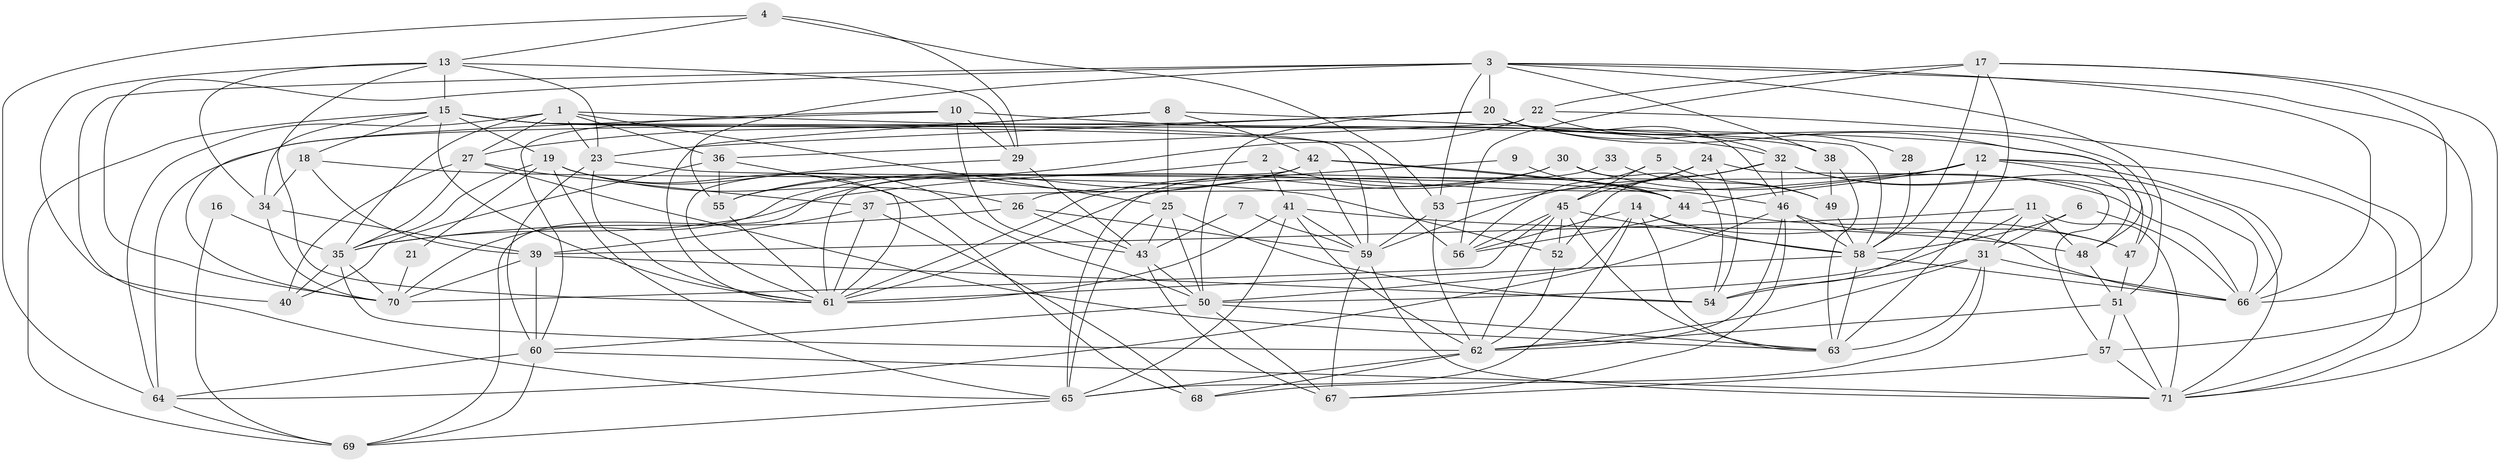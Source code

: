 // original degree distribution, {3: 0.2676056338028169, 6: 0.09859154929577464, 2: 0.14084507042253522, 5: 0.19014084507042253, 4: 0.2535211267605634, 7: 0.035211267605633804, 8: 0.014084507042253521}
// Generated by graph-tools (version 1.1) at 2025/26/03/09/25 03:26:14]
// undirected, 71 vertices, 210 edges
graph export_dot {
graph [start="1"]
  node [color=gray90,style=filled];
  1;
  2;
  3;
  4;
  5;
  6;
  7;
  8;
  9;
  10;
  11;
  12;
  13;
  14;
  15;
  16;
  17;
  18;
  19;
  20;
  21;
  22;
  23;
  24;
  25;
  26;
  27;
  28;
  29;
  30;
  31;
  32;
  33;
  34;
  35;
  36;
  37;
  38;
  39;
  40;
  41;
  42;
  43;
  44;
  45;
  46;
  47;
  48;
  49;
  50;
  51;
  52;
  53;
  54;
  55;
  56;
  57;
  58;
  59;
  60;
  61;
  62;
  63;
  64;
  65;
  66;
  67;
  68;
  69;
  70;
  71;
  1 -- 23 [weight=1.0];
  1 -- 25 [weight=1.0];
  1 -- 27 [weight=1.0];
  1 -- 35 [weight=1.0];
  1 -- 36 [weight=1.0];
  1 -- 47 [weight=1.0];
  1 -- 64 [weight=1.0];
  2 -- 41 [weight=1.0];
  2 -- 44 [weight=1.0];
  2 -- 70 [weight=1.0];
  3 -- 20 [weight=1.0];
  3 -- 38 [weight=1.0];
  3 -- 51 [weight=1.0];
  3 -- 53 [weight=1.0];
  3 -- 55 [weight=1.0];
  3 -- 57 [weight=1.0];
  3 -- 65 [weight=1.0];
  3 -- 66 [weight=1.0];
  3 -- 70 [weight=1.0];
  4 -- 13 [weight=1.0];
  4 -- 29 [weight=1.0];
  4 -- 53 [weight=1.0];
  4 -- 64 [weight=1.0];
  5 -- 45 [weight=1.0];
  5 -- 49 [weight=1.0];
  5 -- 56 [weight=1.0];
  6 -- 31 [weight=1.0];
  6 -- 58 [weight=1.0];
  6 -- 66 [weight=1.0];
  7 -- 43 [weight=1.0];
  7 -- 59 [weight=1.0];
  8 -- 25 [weight=1.0];
  8 -- 27 [weight=1.0];
  8 -- 42 [weight=1.0];
  8 -- 58 [weight=1.0];
  8 -- 61 [weight=1.0];
  9 -- 26 [weight=1.0];
  9 -- 44 [weight=1.0];
  10 -- 29 [weight=1.0];
  10 -- 32 [weight=1.0];
  10 -- 43 [weight=1.0];
  10 -- 60 [weight=1.0];
  10 -- 70 [weight=1.0];
  11 -- 31 [weight=1.0];
  11 -- 39 [weight=1.0];
  11 -- 48 [weight=1.0];
  11 -- 50 [weight=1.0];
  11 -- 71 [weight=1.0];
  12 -- 35 [weight=1.0];
  12 -- 44 [weight=1.0];
  12 -- 48 [weight=1.0];
  12 -- 54 [weight=1.0];
  12 -- 61 [weight=1.0];
  12 -- 66 [weight=1.0];
  12 -- 71 [weight=1.0];
  13 -- 15 [weight=1.0];
  13 -- 23 [weight=1.0];
  13 -- 29 [weight=1.0];
  13 -- 34 [weight=1.0];
  13 -- 40 [weight=1.0];
  13 -- 61 [weight=1.0];
  14 -- 50 [weight=1.0];
  14 -- 56 [weight=1.0];
  14 -- 58 [weight=1.0];
  14 -- 63 [weight=1.0];
  14 -- 65 [weight=1.0];
  14 -- 66 [weight=1.0];
  15 -- 18 [weight=1.0];
  15 -- 19 [weight=1.0];
  15 -- 34 [weight=1.0];
  15 -- 38 [weight=1.0];
  15 -- 56 [weight=1.0];
  15 -- 59 [weight=1.0];
  15 -- 61 [weight=1.0];
  15 -- 69 [weight=1.0];
  16 -- 35 [weight=1.0];
  16 -- 69 [weight=1.0];
  17 -- 22 [weight=1.0];
  17 -- 56 [weight=1.0];
  17 -- 58 [weight=1.0];
  17 -- 63 [weight=1.0];
  17 -- 66 [weight=1.0];
  17 -- 71 [weight=1.0];
  18 -- 34 [weight=1.0];
  18 -- 39 [weight=1.0];
  18 -- 52 [weight=1.0];
  19 -- 21 [weight=1.0];
  19 -- 26 [weight=1.0];
  19 -- 35 [weight=1.0];
  19 -- 50 [weight=1.0];
  19 -- 65 [weight=1.0];
  19 -- 68 [weight=1.0];
  20 -- 23 [weight=2.0];
  20 -- 28 [weight=1.0];
  20 -- 46 [weight=1.0];
  20 -- 47 [weight=1.0];
  20 -- 48 [weight=1.0];
  20 -- 50 [weight=1.0];
  20 -- 64 [weight=1.0];
  21 -- 70 [weight=1.0];
  22 -- 32 [weight=1.0];
  22 -- 36 [weight=1.0];
  22 -- 55 [weight=1.0];
  22 -- 71 [weight=1.0];
  23 -- 44 [weight=1.0];
  23 -- 60 [weight=1.0];
  23 -- 61 [weight=1.0];
  24 -- 45 [weight=1.0];
  24 -- 53 [weight=1.0];
  24 -- 54 [weight=1.0];
  24 -- 57 [weight=1.0];
  25 -- 43 [weight=1.0];
  25 -- 50 [weight=1.0];
  25 -- 54 [weight=1.0];
  25 -- 65 [weight=1.0];
  26 -- 35 [weight=1.0];
  26 -- 43 [weight=1.0];
  26 -- 59 [weight=1.0];
  27 -- 35 [weight=1.0];
  27 -- 37 [weight=1.0];
  27 -- 40 [weight=1.0];
  27 -- 63 [weight=1.0];
  28 -- 58 [weight=1.0];
  29 -- 43 [weight=1.0];
  29 -- 61 [weight=1.0];
  30 -- 37 [weight=1.0];
  30 -- 54 [weight=1.0];
  30 -- 61 [weight=1.0];
  30 -- 66 [weight=1.0];
  31 -- 54 [weight=1.0];
  31 -- 62 [weight=1.0];
  31 -- 63 [weight=1.0];
  31 -- 66 [weight=1.0];
  31 -- 68 [weight=1.0];
  32 -- 46 [weight=1.0];
  32 -- 52 [weight=1.0];
  32 -- 59 [weight=1.0];
  32 -- 66 [weight=1.0];
  32 -- 71 [weight=1.0];
  33 -- 49 [weight=1.0];
  33 -- 65 [weight=1.0];
  34 -- 39 [weight=1.0];
  34 -- 70 [weight=1.0];
  35 -- 40 [weight=1.0];
  35 -- 62 [weight=1.0];
  35 -- 70 [weight=1.0];
  36 -- 40 [weight=1.0];
  36 -- 55 [weight=1.0];
  36 -- 61 [weight=1.0];
  37 -- 39 [weight=1.0];
  37 -- 61 [weight=1.0];
  37 -- 68 [weight=1.0];
  38 -- 49 [weight=1.0];
  38 -- 63 [weight=1.0];
  39 -- 54 [weight=1.0];
  39 -- 60 [weight=1.0];
  39 -- 70 [weight=1.0];
  41 -- 48 [weight=1.0];
  41 -- 59 [weight=1.0];
  41 -- 61 [weight=1.0];
  41 -- 62 [weight=1.0];
  41 -- 65 [weight=1.0];
  42 -- 44 [weight=1.0];
  42 -- 46 [weight=1.0];
  42 -- 55 [weight=1.0];
  42 -- 59 [weight=1.0];
  42 -- 61 [weight=1.0];
  42 -- 69 [weight=1.0];
  43 -- 50 [weight=1.0];
  43 -- 67 [weight=1.0];
  44 -- 47 [weight=1.0];
  44 -- 56 [weight=1.0];
  45 -- 52 [weight=1.0];
  45 -- 56 [weight=1.0];
  45 -- 58 [weight=1.0];
  45 -- 62 [weight=1.0];
  45 -- 63 [weight=1.0];
  45 -- 70 [weight=1.0];
  46 -- 47 [weight=1.0];
  46 -- 58 [weight=1.0];
  46 -- 62 [weight=1.0];
  46 -- 64 [weight=1.0];
  46 -- 67 [weight=1.0];
  47 -- 51 [weight=1.0];
  48 -- 51 [weight=1.0];
  49 -- 58 [weight=1.0];
  50 -- 60 [weight=1.0];
  50 -- 63 [weight=1.0];
  50 -- 67 [weight=1.0];
  51 -- 57 [weight=1.0];
  51 -- 62 [weight=1.0];
  51 -- 71 [weight=1.0];
  52 -- 62 [weight=1.0];
  53 -- 59 [weight=1.0];
  53 -- 62 [weight=1.0];
  55 -- 61 [weight=1.0];
  57 -- 67 [weight=1.0];
  57 -- 71 [weight=1.0];
  58 -- 61 [weight=1.0];
  58 -- 63 [weight=1.0];
  58 -- 66 [weight=1.0];
  59 -- 67 [weight=1.0];
  59 -- 71 [weight=1.0];
  60 -- 64 [weight=2.0];
  60 -- 69 [weight=1.0];
  60 -- 71 [weight=1.0];
  62 -- 65 [weight=1.0];
  62 -- 68 [weight=1.0];
  64 -- 69 [weight=1.0];
  65 -- 69 [weight=1.0];
}
